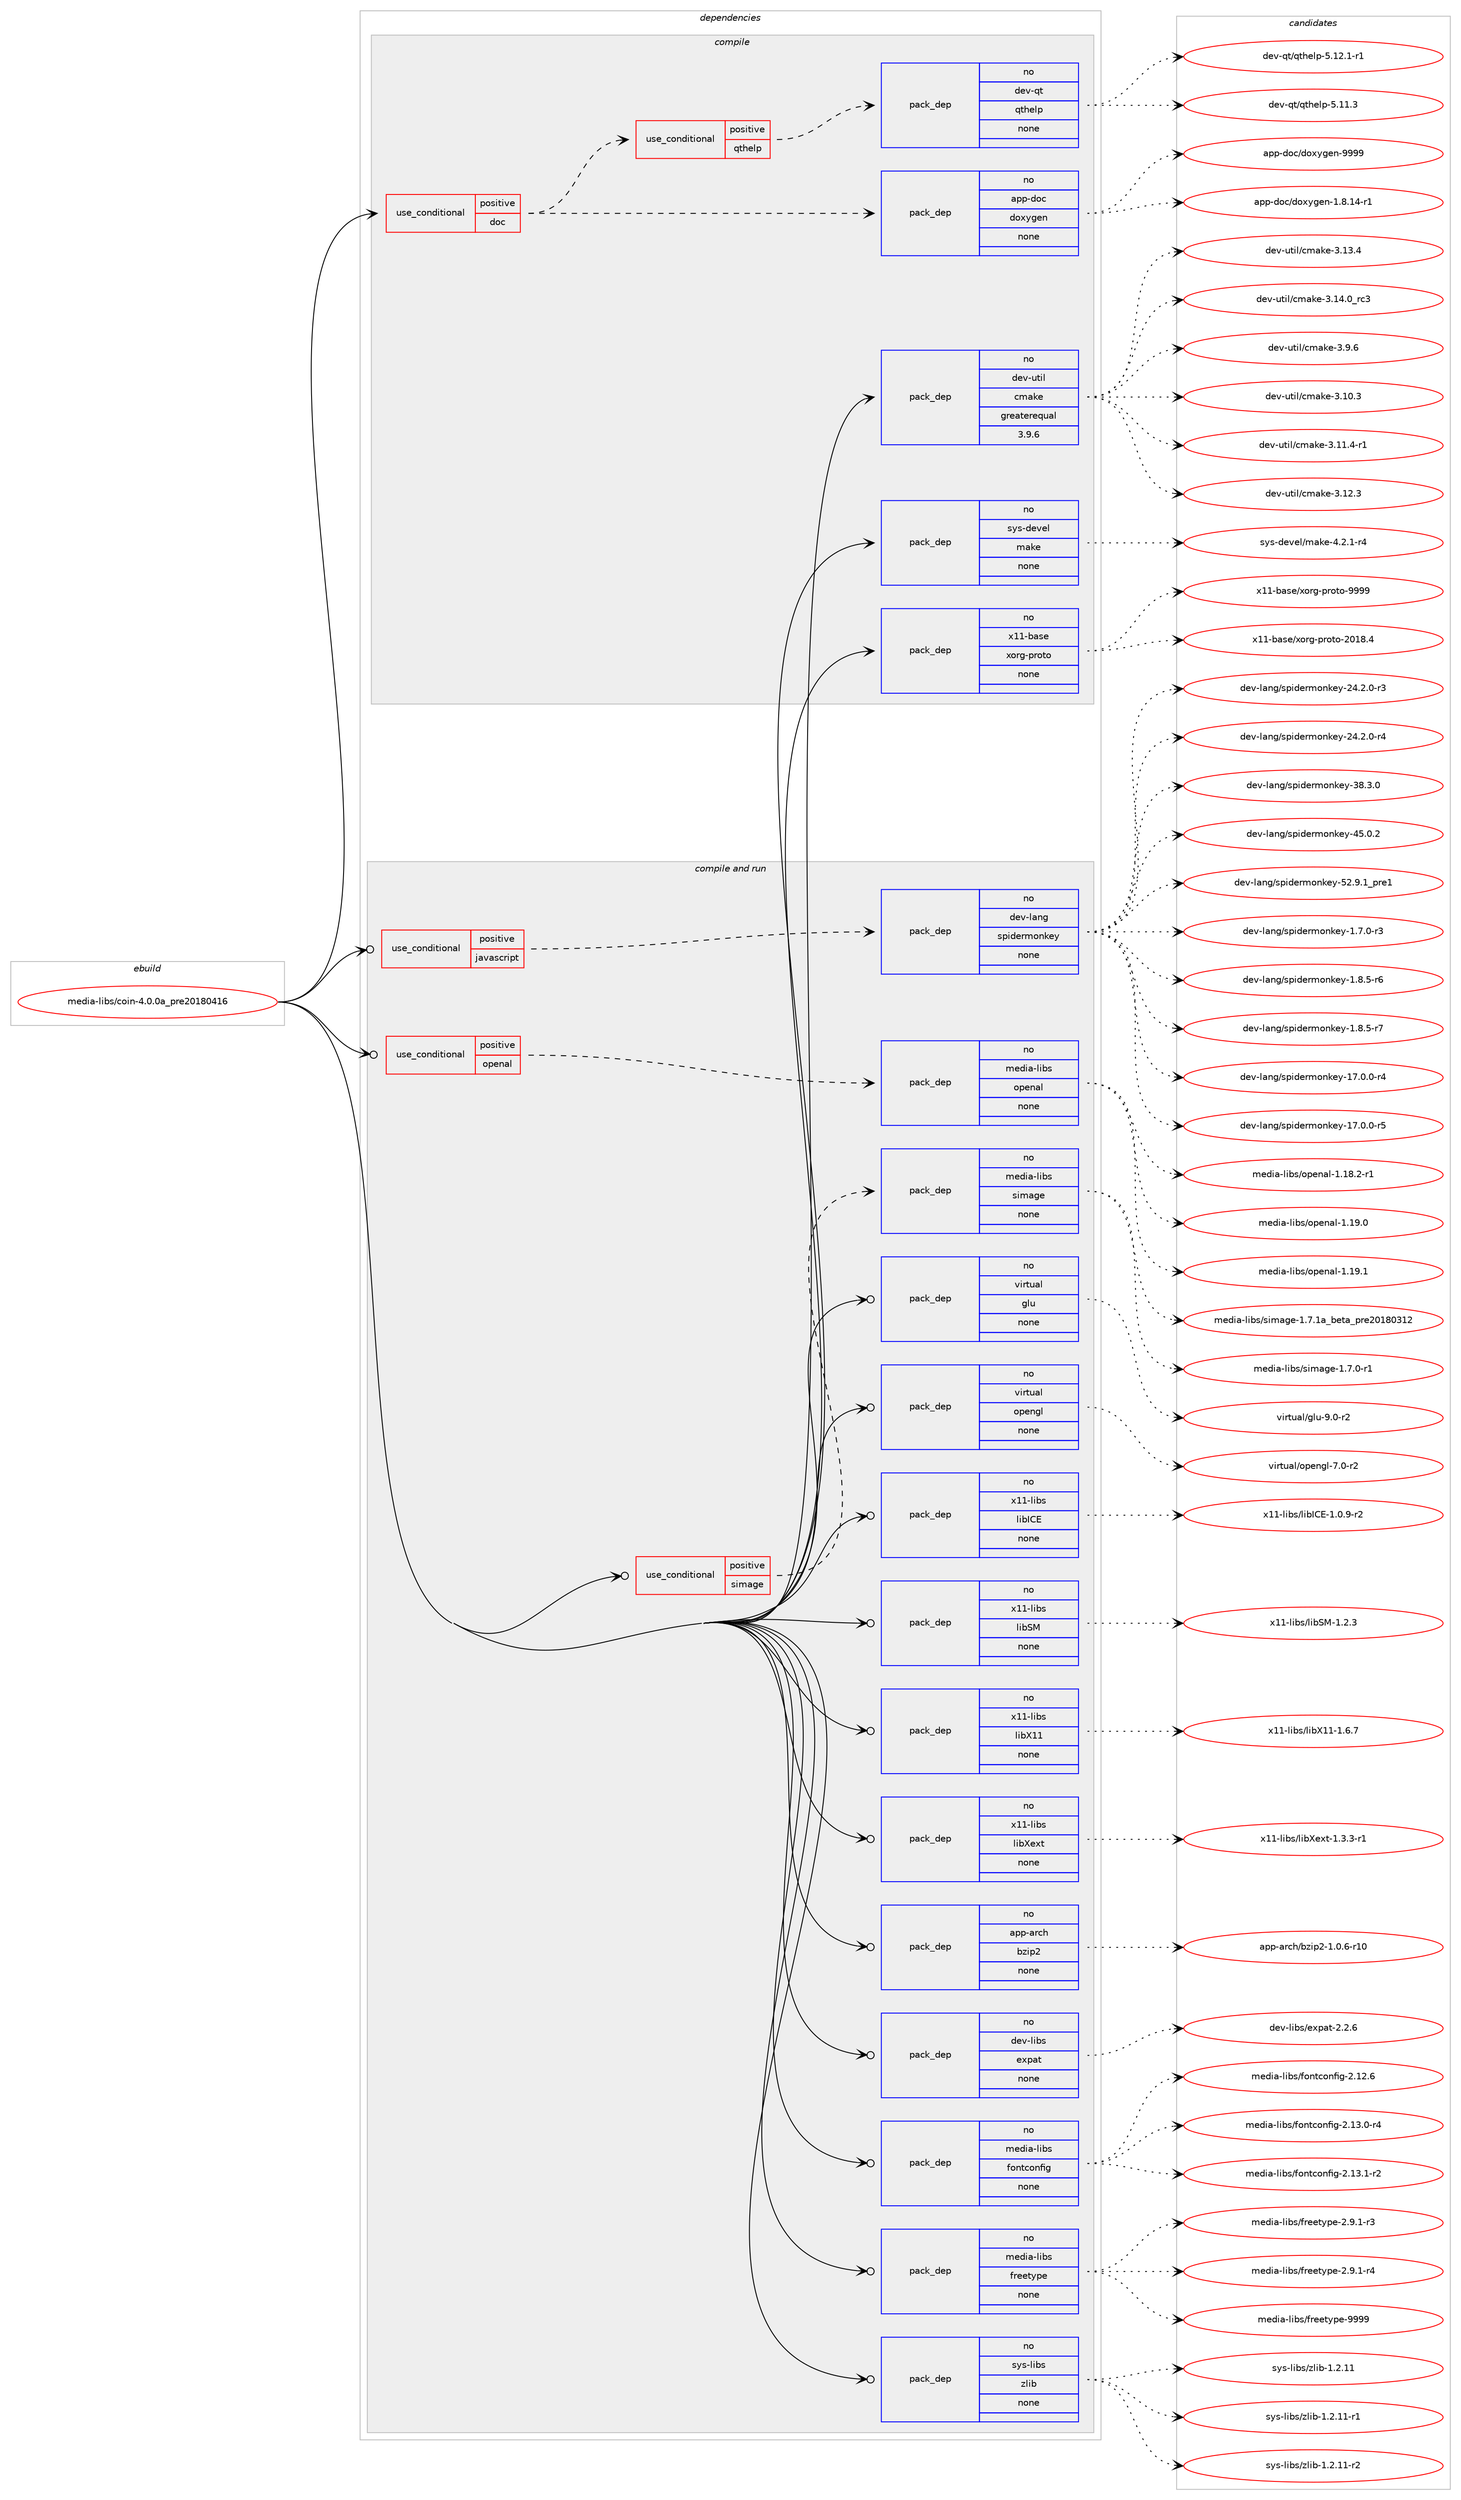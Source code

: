 digraph prolog {

# *************
# Graph options
# *************

newrank=true;
concentrate=true;
compound=true;
graph [rankdir=LR,fontname=Helvetica,fontsize=10,ranksep=1.5];#, ranksep=2.5, nodesep=0.2];
edge  [arrowhead=vee];
node  [fontname=Helvetica,fontsize=10];

# **********
# The ebuild
# **********

subgraph cluster_leftcol {
color=gray;
rank=same;
label=<<i>ebuild</i>>;
id [label="media-libs/coin-4.0.0a_pre20180416", color=red, width=4, href="../media-libs/coin-4.0.0a_pre20180416.svg"];
}

# ****************
# The dependencies
# ****************

subgraph cluster_midcol {
color=gray;
label=<<i>dependencies</i>>;
subgraph cluster_compile {
fillcolor="#eeeeee";
style=filled;
label=<<i>compile</i>>;
subgraph cond433699 {
dependency1609597 [label=<<TABLE BORDER="0" CELLBORDER="1" CELLSPACING="0" CELLPADDING="4"><TR><TD ROWSPAN="3" CELLPADDING="10">use_conditional</TD></TR><TR><TD>positive</TD></TR><TR><TD>doc</TD></TR></TABLE>>, shape=none, color=red];
subgraph pack1150230 {
dependency1609598 [label=<<TABLE BORDER="0" CELLBORDER="1" CELLSPACING="0" CELLPADDING="4" WIDTH="220"><TR><TD ROWSPAN="6" CELLPADDING="30">pack_dep</TD></TR><TR><TD WIDTH="110">no</TD></TR><TR><TD>app-doc</TD></TR><TR><TD>doxygen</TD></TR><TR><TD>none</TD></TR><TR><TD></TD></TR></TABLE>>, shape=none, color=blue];
}
dependency1609597:e -> dependency1609598:w [weight=20,style="dashed",arrowhead="vee"];
subgraph cond433700 {
dependency1609599 [label=<<TABLE BORDER="0" CELLBORDER="1" CELLSPACING="0" CELLPADDING="4"><TR><TD ROWSPAN="3" CELLPADDING="10">use_conditional</TD></TR><TR><TD>positive</TD></TR><TR><TD>qthelp</TD></TR></TABLE>>, shape=none, color=red];
subgraph pack1150231 {
dependency1609600 [label=<<TABLE BORDER="0" CELLBORDER="1" CELLSPACING="0" CELLPADDING="4" WIDTH="220"><TR><TD ROWSPAN="6" CELLPADDING="30">pack_dep</TD></TR><TR><TD WIDTH="110">no</TD></TR><TR><TD>dev-qt</TD></TR><TR><TD>qthelp</TD></TR><TR><TD>none</TD></TR><TR><TD></TD></TR></TABLE>>, shape=none, color=blue];
}
dependency1609599:e -> dependency1609600:w [weight=20,style="dashed",arrowhead="vee"];
}
dependency1609597:e -> dependency1609599:w [weight=20,style="dashed",arrowhead="vee"];
}
id:e -> dependency1609597:w [weight=20,style="solid",arrowhead="vee"];
subgraph pack1150232 {
dependency1609601 [label=<<TABLE BORDER="0" CELLBORDER="1" CELLSPACING="0" CELLPADDING="4" WIDTH="220"><TR><TD ROWSPAN="6" CELLPADDING="30">pack_dep</TD></TR><TR><TD WIDTH="110">no</TD></TR><TR><TD>dev-util</TD></TR><TR><TD>cmake</TD></TR><TR><TD>greaterequal</TD></TR><TR><TD>3.9.6</TD></TR></TABLE>>, shape=none, color=blue];
}
id:e -> dependency1609601:w [weight=20,style="solid",arrowhead="vee"];
subgraph pack1150233 {
dependency1609602 [label=<<TABLE BORDER="0" CELLBORDER="1" CELLSPACING="0" CELLPADDING="4" WIDTH="220"><TR><TD ROWSPAN="6" CELLPADDING="30">pack_dep</TD></TR><TR><TD WIDTH="110">no</TD></TR><TR><TD>sys-devel</TD></TR><TR><TD>make</TD></TR><TR><TD>none</TD></TR><TR><TD></TD></TR></TABLE>>, shape=none, color=blue];
}
id:e -> dependency1609602:w [weight=20,style="solid",arrowhead="vee"];
subgraph pack1150234 {
dependency1609603 [label=<<TABLE BORDER="0" CELLBORDER="1" CELLSPACING="0" CELLPADDING="4" WIDTH="220"><TR><TD ROWSPAN="6" CELLPADDING="30">pack_dep</TD></TR><TR><TD WIDTH="110">no</TD></TR><TR><TD>x11-base</TD></TR><TR><TD>xorg-proto</TD></TR><TR><TD>none</TD></TR><TR><TD></TD></TR></TABLE>>, shape=none, color=blue];
}
id:e -> dependency1609603:w [weight=20,style="solid",arrowhead="vee"];
}
subgraph cluster_compileandrun {
fillcolor="#eeeeee";
style=filled;
label=<<i>compile and run</i>>;
subgraph cond433701 {
dependency1609604 [label=<<TABLE BORDER="0" CELLBORDER="1" CELLSPACING="0" CELLPADDING="4"><TR><TD ROWSPAN="3" CELLPADDING="10">use_conditional</TD></TR><TR><TD>positive</TD></TR><TR><TD>javascript</TD></TR></TABLE>>, shape=none, color=red];
subgraph pack1150235 {
dependency1609605 [label=<<TABLE BORDER="0" CELLBORDER="1" CELLSPACING="0" CELLPADDING="4" WIDTH="220"><TR><TD ROWSPAN="6" CELLPADDING="30">pack_dep</TD></TR><TR><TD WIDTH="110">no</TD></TR><TR><TD>dev-lang</TD></TR><TR><TD>spidermonkey</TD></TR><TR><TD>none</TD></TR><TR><TD></TD></TR></TABLE>>, shape=none, color=blue];
}
dependency1609604:e -> dependency1609605:w [weight=20,style="dashed",arrowhead="vee"];
}
id:e -> dependency1609604:w [weight=20,style="solid",arrowhead="odotvee"];
subgraph cond433702 {
dependency1609606 [label=<<TABLE BORDER="0" CELLBORDER="1" CELLSPACING="0" CELLPADDING="4"><TR><TD ROWSPAN="3" CELLPADDING="10">use_conditional</TD></TR><TR><TD>positive</TD></TR><TR><TD>openal</TD></TR></TABLE>>, shape=none, color=red];
subgraph pack1150236 {
dependency1609607 [label=<<TABLE BORDER="0" CELLBORDER="1" CELLSPACING="0" CELLPADDING="4" WIDTH="220"><TR><TD ROWSPAN="6" CELLPADDING="30">pack_dep</TD></TR><TR><TD WIDTH="110">no</TD></TR><TR><TD>media-libs</TD></TR><TR><TD>openal</TD></TR><TR><TD>none</TD></TR><TR><TD></TD></TR></TABLE>>, shape=none, color=blue];
}
dependency1609606:e -> dependency1609607:w [weight=20,style="dashed",arrowhead="vee"];
}
id:e -> dependency1609606:w [weight=20,style="solid",arrowhead="odotvee"];
subgraph cond433703 {
dependency1609608 [label=<<TABLE BORDER="0" CELLBORDER="1" CELLSPACING="0" CELLPADDING="4"><TR><TD ROWSPAN="3" CELLPADDING="10">use_conditional</TD></TR><TR><TD>positive</TD></TR><TR><TD>simage</TD></TR></TABLE>>, shape=none, color=red];
subgraph pack1150237 {
dependency1609609 [label=<<TABLE BORDER="0" CELLBORDER="1" CELLSPACING="0" CELLPADDING="4" WIDTH="220"><TR><TD ROWSPAN="6" CELLPADDING="30">pack_dep</TD></TR><TR><TD WIDTH="110">no</TD></TR><TR><TD>media-libs</TD></TR><TR><TD>simage</TD></TR><TR><TD>none</TD></TR><TR><TD></TD></TR></TABLE>>, shape=none, color=blue];
}
dependency1609608:e -> dependency1609609:w [weight=20,style="dashed",arrowhead="vee"];
}
id:e -> dependency1609608:w [weight=20,style="solid",arrowhead="odotvee"];
subgraph pack1150238 {
dependency1609610 [label=<<TABLE BORDER="0" CELLBORDER="1" CELLSPACING="0" CELLPADDING="4" WIDTH="220"><TR><TD ROWSPAN="6" CELLPADDING="30">pack_dep</TD></TR><TR><TD WIDTH="110">no</TD></TR><TR><TD>app-arch</TD></TR><TR><TD>bzip2</TD></TR><TR><TD>none</TD></TR><TR><TD></TD></TR></TABLE>>, shape=none, color=blue];
}
id:e -> dependency1609610:w [weight=20,style="solid",arrowhead="odotvee"];
subgraph pack1150239 {
dependency1609611 [label=<<TABLE BORDER="0" CELLBORDER="1" CELLSPACING="0" CELLPADDING="4" WIDTH="220"><TR><TD ROWSPAN="6" CELLPADDING="30">pack_dep</TD></TR><TR><TD WIDTH="110">no</TD></TR><TR><TD>dev-libs</TD></TR><TR><TD>expat</TD></TR><TR><TD>none</TD></TR><TR><TD></TD></TR></TABLE>>, shape=none, color=blue];
}
id:e -> dependency1609611:w [weight=20,style="solid",arrowhead="odotvee"];
subgraph pack1150240 {
dependency1609612 [label=<<TABLE BORDER="0" CELLBORDER="1" CELLSPACING="0" CELLPADDING="4" WIDTH="220"><TR><TD ROWSPAN="6" CELLPADDING="30">pack_dep</TD></TR><TR><TD WIDTH="110">no</TD></TR><TR><TD>media-libs</TD></TR><TR><TD>fontconfig</TD></TR><TR><TD>none</TD></TR><TR><TD></TD></TR></TABLE>>, shape=none, color=blue];
}
id:e -> dependency1609612:w [weight=20,style="solid",arrowhead="odotvee"];
subgraph pack1150241 {
dependency1609613 [label=<<TABLE BORDER="0" CELLBORDER="1" CELLSPACING="0" CELLPADDING="4" WIDTH="220"><TR><TD ROWSPAN="6" CELLPADDING="30">pack_dep</TD></TR><TR><TD WIDTH="110">no</TD></TR><TR><TD>media-libs</TD></TR><TR><TD>freetype</TD></TR><TR><TD>none</TD></TR><TR><TD></TD></TR></TABLE>>, shape=none, color=blue];
}
id:e -> dependency1609613:w [weight=20,style="solid",arrowhead="odotvee"];
subgraph pack1150242 {
dependency1609614 [label=<<TABLE BORDER="0" CELLBORDER="1" CELLSPACING="0" CELLPADDING="4" WIDTH="220"><TR><TD ROWSPAN="6" CELLPADDING="30">pack_dep</TD></TR><TR><TD WIDTH="110">no</TD></TR><TR><TD>sys-libs</TD></TR><TR><TD>zlib</TD></TR><TR><TD>none</TD></TR><TR><TD></TD></TR></TABLE>>, shape=none, color=blue];
}
id:e -> dependency1609614:w [weight=20,style="solid",arrowhead="odotvee"];
subgraph pack1150243 {
dependency1609615 [label=<<TABLE BORDER="0" CELLBORDER="1" CELLSPACING="0" CELLPADDING="4" WIDTH="220"><TR><TD ROWSPAN="6" CELLPADDING="30">pack_dep</TD></TR><TR><TD WIDTH="110">no</TD></TR><TR><TD>virtual</TD></TR><TR><TD>glu</TD></TR><TR><TD>none</TD></TR><TR><TD></TD></TR></TABLE>>, shape=none, color=blue];
}
id:e -> dependency1609615:w [weight=20,style="solid",arrowhead="odotvee"];
subgraph pack1150244 {
dependency1609616 [label=<<TABLE BORDER="0" CELLBORDER="1" CELLSPACING="0" CELLPADDING="4" WIDTH="220"><TR><TD ROWSPAN="6" CELLPADDING="30">pack_dep</TD></TR><TR><TD WIDTH="110">no</TD></TR><TR><TD>virtual</TD></TR><TR><TD>opengl</TD></TR><TR><TD>none</TD></TR><TR><TD></TD></TR></TABLE>>, shape=none, color=blue];
}
id:e -> dependency1609616:w [weight=20,style="solid",arrowhead="odotvee"];
subgraph pack1150245 {
dependency1609617 [label=<<TABLE BORDER="0" CELLBORDER="1" CELLSPACING="0" CELLPADDING="4" WIDTH="220"><TR><TD ROWSPAN="6" CELLPADDING="30">pack_dep</TD></TR><TR><TD WIDTH="110">no</TD></TR><TR><TD>x11-libs</TD></TR><TR><TD>libICE</TD></TR><TR><TD>none</TD></TR><TR><TD></TD></TR></TABLE>>, shape=none, color=blue];
}
id:e -> dependency1609617:w [weight=20,style="solid",arrowhead="odotvee"];
subgraph pack1150246 {
dependency1609618 [label=<<TABLE BORDER="0" CELLBORDER="1" CELLSPACING="0" CELLPADDING="4" WIDTH="220"><TR><TD ROWSPAN="6" CELLPADDING="30">pack_dep</TD></TR><TR><TD WIDTH="110">no</TD></TR><TR><TD>x11-libs</TD></TR><TR><TD>libSM</TD></TR><TR><TD>none</TD></TR><TR><TD></TD></TR></TABLE>>, shape=none, color=blue];
}
id:e -> dependency1609618:w [weight=20,style="solid",arrowhead="odotvee"];
subgraph pack1150247 {
dependency1609619 [label=<<TABLE BORDER="0" CELLBORDER="1" CELLSPACING="0" CELLPADDING="4" WIDTH="220"><TR><TD ROWSPAN="6" CELLPADDING="30">pack_dep</TD></TR><TR><TD WIDTH="110">no</TD></TR><TR><TD>x11-libs</TD></TR><TR><TD>libX11</TD></TR><TR><TD>none</TD></TR><TR><TD></TD></TR></TABLE>>, shape=none, color=blue];
}
id:e -> dependency1609619:w [weight=20,style="solid",arrowhead="odotvee"];
subgraph pack1150248 {
dependency1609620 [label=<<TABLE BORDER="0" CELLBORDER="1" CELLSPACING="0" CELLPADDING="4" WIDTH="220"><TR><TD ROWSPAN="6" CELLPADDING="30">pack_dep</TD></TR><TR><TD WIDTH="110">no</TD></TR><TR><TD>x11-libs</TD></TR><TR><TD>libXext</TD></TR><TR><TD>none</TD></TR><TR><TD></TD></TR></TABLE>>, shape=none, color=blue];
}
id:e -> dependency1609620:w [weight=20,style="solid",arrowhead="odotvee"];
}
subgraph cluster_run {
fillcolor="#eeeeee";
style=filled;
label=<<i>run</i>>;
}
}

# **************
# The candidates
# **************

subgraph cluster_choices {
rank=same;
color=gray;
label=<<i>candidates</i>>;

subgraph choice1150230 {
color=black;
nodesep=1;
choice97112112451001119947100111120121103101110454946564649524511449 [label="app-doc/doxygen-1.8.14-r1", color=red, width=4,href="../app-doc/doxygen-1.8.14-r1.svg"];
choice971121124510011199471001111201211031011104557575757 [label="app-doc/doxygen-9999", color=red, width=4,href="../app-doc/doxygen-9999.svg"];
dependency1609598:e -> choice97112112451001119947100111120121103101110454946564649524511449:w [style=dotted,weight="100"];
dependency1609598:e -> choice971121124510011199471001111201211031011104557575757:w [style=dotted,weight="100"];
}
subgraph choice1150231 {
color=black;
nodesep=1;
choice100101118451131164711311610410110811245534649494651 [label="dev-qt/qthelp-5.11.3", color=red, width=4,href="../dev-qt/qthelp-5.11.3.svg"];
choice1001011184511311647113116104101108112455346495046494511449 [label="dev-qt/qthelp-5.12.1-r1", color=red, width=4,href="../dev-qt/qthelp-5.12.1-r1.svg"];
dependency1609600:e -> choice100101118451131164711311610410110811245534649494651:w [style=dotted,weight="100"];
dependency1609600:e -> choice1001011184511311647113116104101108112455346495046494511449:w [style=dotted,weight="100"];
}
subgraph choice1150232 {
color=black;
nodesep=1;
choice1001011184511711610510847991099710710145514649484651 [label="dev-util/cmake-3.10.3", color=red, width=4,href="../dev-util/cmake-3.10.3.svg"];
choice10010111845117116105108479910997107101455146494946524511449 [label="dev-util/cmake-3.11.4-r1", color=red, width=4,href="../dev-util/cmake-3.11.4-r1.svg"];
choice1001011184511711610510847991099710710145514649504651 [label="dev-util/cmake-3.12.3", color=red, width=4,href="../dev-util/cmake-3.12.3.svg"];
choice1001011184511711610510847991099710710145514649514652 [label="dev-util/cmake-3.13.4", color=red, width=4,href="../dev-util/cmake-3.13.4.svg"];
choice1001011184511711610510847991099710710145514649524648951149951 [label="dev-util/cmake-3.14.0_rc3", color=red, width=4,href="../dev-util/cmake-3.14.0_rc3.svg"];
choice10010111845117116105108479910997107101455146574654 [label="dev-util/cmake-3.9.6", color=red, width=4,href="../dev-util/cmake-3.9.6.svg"];
dependency1609601:e -> choice1001011184511711610510847991099710710145514649484651:w [style=dotted,weight="100"];
dependency1609601:e -> choice10010111845117116105108479910997107101455146494946524511449:w [style=dotted,weight="100"];
dependency1609601:e -> choice1001011184511711610510847991099710710145514649504651:w [style=dotted,weight="100"];
dependency1609601:e -> choice1001011184511711610510847991099710710145514649514652:w [style=dotted,weight="100"];
dependency1609601:e -> choice1001011184511711610510847991099710710145514649524648951149951:w [style=dotted,weight="100"];
dependency1609601:e -> choice10010111845117116105108479910997107101455146574654:w [style=dotted,weight="100"];
}
subgraph choice1150233 {
color=black;
nodesep=1;
choice1151211154510010111810110847109971071014552465046494511452 [label="sys-devel/make-4.2.1-r4", color=red, width=4,href="../sys-devel/make-4.2.1-r4.svg"];
dependency1609602:e -> choice1151211154510010111810110847109971071014552465046494511452:w [style=dotted,weight="100"];
}
subgraph choice1150234 {
color=black;
nodesep=1;
choice1204949459897115101471201111141034511211411111611145504849564652 [label="x11-base/xorg-proto-2018.4", color=red, width=4,href="../x11-base/xorg-proto-2018.4.svg"];
choice120494945989711510147120111114103451121141111161114557575757 [label="x11-base/xorg-proto-9999", color=red, width=4,href="../x11-base/xorg-proto-9999.svg"];
dependency1609603:e -> choice1204949459897115101471201111141034511211411111611145504849564652:w [style=dotted,weight="100"];
dependency1609603:e -> choice120494945989711510147120111114103451121141111161114557575757:w [style=dotted,weight="100"];
}
subgraph choice1150235 {
color=black;
nodesep=1;
choice1001011184510897110103471151121051001011141091111101071011214549465546484511451 [label="dev-lang/spidermonkey-1.7.0-r3", color=red, width=4,href="../dev-lang/spidermonkey-1.7.0-r3.svg"];
choice1001011184510897110103471151121051001011141091111101071011214549465646534511454 [label="dev-lang/spidermonkey-1.8.5-r6", color=red, width=4,href="../dev-lang/spidermonkey-1.8.5-r6.svg"];
choice1001011184510897110103471151121051001011141091111101071011214549465646534511455 [label="dev-lang/spidermonkey-1.8.5-r7", color=red, width=4,href="../dev-lang/spidermonkey-1.8.5-r7.svg"];
choice100101118451089711010347115112105100101114109111110107101121454955464846484511452 [label="dev-lang/spidermonkey-17.0.0-r4", color=red, width=4,href="../dev-lang/spidermonkey-17.0.0-r4.svg"];
choice100101118451089711010347115112105100101114109111110107101121454955464846484511453 [label="dev-lang/spidermonkey-17.0.0-r5", color=red, width=4,href="../dev-lang/spidermonkey-17.0.0-r5.svg"];
choice100101118451089711010347115112105100101114109111110107101121455052465046484511451 [label="dev-lang/spidermonkey-24.2.0-r3", color=red, width=4,href="../dev-lang/spidermonkey-24.2.0-r3.svg"];
choice100101118451089711010347115112105100101114109111110107101121455052465046484511452 [label="dev-lang/spidermonkey-24.2.0-r4", color=red, width=4,href="../dev-lang/spidermonkey-24.2.0-r4.svg"];
choice10010111845108971101034711511210510010111410911111010710112145515646514648 [label="dev-lang/spidermonkey-38.3.0", color=red, width=4,href="../dev-lang/spidermonkey-38.3.0.svg"];
choice10010111845108971101034711511210510010111410911111010710112145525346484650 [label="dev-lang/spidermonkey-45.0.2", color=red, width=4,href="../dev-lang/spidermonkey-45.0.2.svg"];
choice100101118451089711010347115112105100101114109111110107101121455350465746499511211410149 [label="dev-lang/spidermonkey-52.9.1_pre1", color=red, width=4,href="../dev-lang/spidermonkey-52.9.1_pre1.svg"];
dependency1609605:e -> choice1001011184510897110103471151121051001011141091111101071011214549465546484511451:w [style=dotted,weight="100"];
dependency1609605:e -> choice1001011184510897110103471151121051001011141091111101071011214549465646534511454:w [style=dotted,weight="100"];
dependency1609605:e -> choice1001011184510897110103471151121051001011141091111101071011214549465646534511455:w [style=dotted,weight="100"];
dependency1609605:e -> choice100101118451089711010347115112105100101114109111110107101121454955464846484511452:w [style=dotted,weight="100"];
dependency1609605:e -> choice100101118451089711010347115112105100101114109111110107101121454955464846484511453:w [style=dotted,weight="100"];
dependency1609605:e -> choice100101118451089711010347115112105100101114109111110107101121455052465046484511451:w [style=dotted,weight="100"];
dependency1609605:e -> choice100101118451089711010347115112105100101114109111110107101121455052465046484511452:w [style=dotted,weight="100"];
dependency1609605:e -> choice10010111845108971101034711511210510010111410911111010710112145515646514648:w [style=dotted,weight="100"];
dependency1609605:e -> choice10010111845108971101034711511210510010111410911111010710112145525346484650:w [style=dotted,weight="100"];
dependency1609605:e -> choice100101118451089711010347115112105100101114109111110107101121455350465746499511211410149:w [style=dotted,weight="100"];
}
subgraph choice1150236 {
color=black;
nodesep=1;
choice1091011001059745108105981154711111210111097108454946495646504511449 [label="media-libs/openal-1.18.2-r1", color=red, width=4,href="../media-libs/openal-1.18.2-r1.svg"];
choice109101100105974510810598115471111121011109710845494649574648 [label="media-libs/openal-1.19.0", color=red, width=4,href="../media-libs/openal-1.19.0.svg"];
choice109101100105974510810598115471111121011109710845494649574649 [label="media-libs/openal-1.19.1", color=red, width=4,href="../media-libs/openal-1.19.1.svg"];
dependency1609607:e -> choice1091011001059745108105981154711111210111097108454946495646504511449:w [style=dotted,weight="100"];
dependency1609607:e -> choice109101100105974510810598115471111121011109710845494649574648:w [style=dotted,weight="100"];
dependency1609607:e -> choice109101100105974510810598115471111121011109710845494649574649:w [style=dotted,weight="100"];
}
subgraph choice1150237 {
color=black;
nodesep=1;
choice10910110010597451081059811547115105109971031014549465546484511449 [label="media-libs/simage-1.7.0-r1", color=red, width=4,href="../media-libs/simage-1.7.0-r1.svg"];
choice109101100105974510810598115471151051099710310145494655464997959810111697951121141015048495648514950 [label="media-libs/simage-1.7.1a_beta_pre20180312", color=red, width=4,href="../media-libs/simage-1.7.1a_beta_pre20180312.svg"];
dependency1609609:e -> choice10910110010597451081059811547115105109971031014549465546484511449:w [style=dotted,weight="100"];
dependency1609609:e -> choice109101100105974510810598115471151051099710310145494655464997959810111697951121141015048495648514950:w [style=dotted,weight="100"];
}
subgraph choice1150238 {
color=black;
nodesep=1;
choice97112112459711499104479812210511250454946484654451144948 [label="app-arch/bzip2-1.0.6-r10", color=red, width=4,href="../app-arch/bzip2-1.0.6-r10.svg"];
dependency1609610:e -> choice97112112459711499104479812210511250454946484654451144948:w [style=dotted,weight="100"];
}
subgraph choice1150239 {
color=black;
nodesep=1;
choice10010111845108105981154710112011297116455046504654 [label="dev-libs/expat-2.2.6", color=red, width=4,href="../dev-libs/expat-2.2.6.svg"];
dependency1609611:e -> choice10010111845108105981154710112011297116455046504654:w [style=dotted,weight="100"];
}
subgraph choice1150240 {
color=black;
nodesep=1;
choice109101100105974510810598115471021111101169911111010210510345504649504654 [label="media-libs/fontconfig-2.12.6", color=red, width=4,href="../media-libs/fontconfig-2.12.6.svg"];
choice1091011001059745108105981154710211111011699111110102105103455046495146484511452 [label="media-libs/fontconfig-2.13.0-r4", color=red, width=4,href="../media-libs/fontconfig-2.13.0-r4.svg"];
choice1091011001059745108105981154710211111011699111110102105103455046495146494511450 [label="media-libs/fontconfig-2.13.1-r2", color=red, width=4,href="../media-libs/fontconfig-2.13.1-r2.svg"];
dependency1609612:e -> choice109101100105974510810598115471021111101169911111010210510345504649504654:w [style=dotted,weight="100"];
dependency1609612:e -> choice1091011001059745108105981154710211111011699111110102105103455046495146484511452:w [style=dotted,weight="100"];
dependency1609612:e -> choice1091011001059745108105981154710211111011699111110102105103455046495146494511450:w [style=dotted,weight="100"];
}
subgraph choice1150241 {
color=black;
nodesep=1;
choice109101100105974510810598115471021141011011161211121014550465746494511451 [label="media-libs/freetype-2.9.1-r3", color=red, width=4,href="../media-libs/freetype-2.9.1-r3.svg"];
choice109101100105974510810598115471021141011011161211121014550465746494511452 [label="media-libs/freetype-2.9.1-r4", color=red, width=4,href="../media-libs/freetype-2.9.1-r4.svg"];
choice109101100105974510810598115471021141011011161211121014557575757 [label="media-libs/freetype-9999", color=red, width=4,href="../media-libs/freetype-9999.svg"];
dependency1609613:e -> choice109101100105974510810598115471021141011011161211121014550465746494511451:w [style=dotted,weight="100"];
dependency1609613:e -> choice109101100105974510810598115471021141011011161211121014550465746494511452:w [style=dotted,weight="100"];
dependency1609613:e -> choice109101100105974510810598115471021141011011161211121014557575757:w [style=dotted,weight="100"];
}
subgraph choice1150242 {
color=black;
nodesep=1;
choice1151211154510810598115471221081059845494650464949 [label="sys-libs/zlib-1.2.11", color=red, width=4,href="../sys-libs/zlib-1.2.11.svg"];
choice11512111545108105981154712210810598454946504649494511449 [label="sys-libs/zlib-1.2.11-r1", color=red, width=4,href="../sys-libs/zlib-1.2.11-r1.svg"];
choice11512111545108105981154712210810598454946504649494511450 [label="sys-libs/zlib-1.2.11-r2", color=red, width=4,href="../sys-libs/zlib-1.2.11-r2.svg"];
dependency1609614:e -> choice1151211154510810598115471221081059845494650464949:w [style=dotted,weight="100"];
dependency1609614:e -> choice11512111545108105981154712210810598454946504649494511449:w [style=dotted,weight="100"];
dependency1609614:e -> choice11512111545108105981154712210810598454946504649494511450:w [style=dotted,weight="100"];
}
subgraph choice1150243 {
color=black;
nodesep=1;
choice1181051141161179710847103108117455746484511450 [label="virtual/glu-9.0-r2", color=red, width=4,href="../virtual/glu-9.0-r2.svg"];
dependency1609615:e -> choice1181051141161179710847103108117455746484511450:w [style=dotted,weight="100"];
}
subgraph choice1150244 {
color=black;
nodesep=1;
choice1181051141161179710847111112101110103108455546484511450 [label="virtual/opengl-7.0-r2", color=red, width=4,href="../virtual/opengl-7.0-r2.svg"];
dependency1609616:e -> choice1181051141161179710847111112101110103108455546484511450:w [style=dotted,weight="100"];
}
subgraph choice1150245 {
color=black;
nodesep=1;
choice1204949451081059811547108105987367694549464846574511450 [label="x11-libs/libICE-1.0.9-r2", color=red, width=4,href="../x11-libs/libICE-1.0.9-r2.svg"];
dependency1609617:e -> choice1204949451081059811547108105987367694549464846574511450:w [style=dotted,weight="100"];
}
subgraph choice1150246 {
color=black;
nodesep=1;
choice1204949451081059811547108105988377454946504651 [label="x11-libs/libSM-1.2.3", color=red, width=4,href="../x11-libs/libSM-1.2.3.svg"];
dependency1609618:e -> choice1204949451081059811547108105988377454946504651:w [style=dotted,weight="100"];
}
subgraph choice1150247 {
color=black;
nodesep=1;
choice120494945108105981154710810598884949454946544655 [label="x11-libs/libX11-1.6.7", color=red, width=4,href="../x11-libs/libX11-1.6.7.svg"];
dependency1609619:e -> choice120494945108105981154710810598884949454946544655:w [style=dotted,weight="100"];
}
subgraph choice1150248 {
color=black;
nodesep=1;
choice120494945108105981154710810598881011201164549465146514511449 [label="x11-libs/libXext-1.3.3-r1", color=red, width=4,href="../x11-libs/libXext-1.3.3-r1.svg"];
dependency1609620:e -> choice120494945108105981154710810598881011201164549465146514511449:w [style=dotted,weight="100"];
}
}

}
